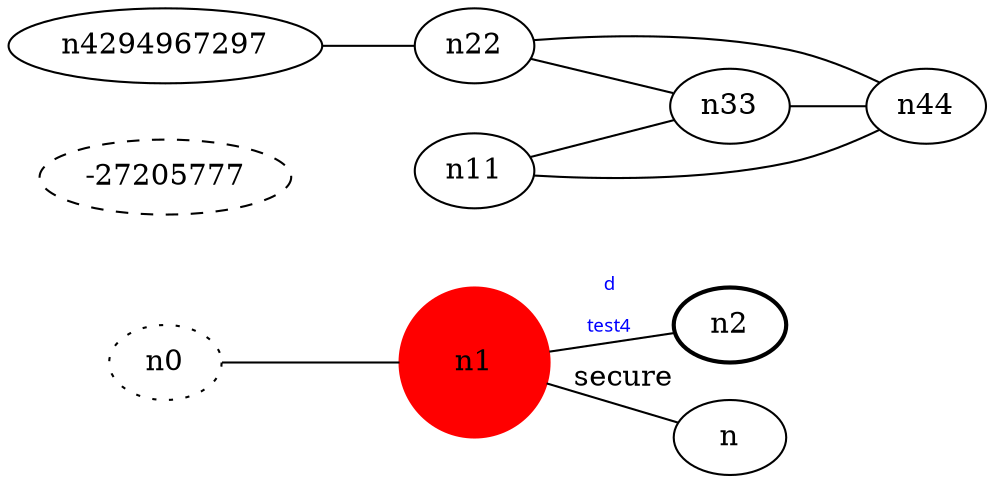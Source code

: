 graph test4 {
	rankdir=LR;
	fontcolor=blue; /* c0; c1;󠁍 c0 -- c1 */
	n0 [style=dotted, fillcolor="#123456"]; // c2; c3; c2 -- c3
	n1 [height=1, width=1, color=red, style=filled];
	n2 [style=bold, xlabel="secure"];
	n0 -- n1 -- n-27205777[style=dashed];
	n1 -- n2 [fontname="comic sans", label="d\n\l\G", fontcolor=blue, fontsize=9];
	n4294967297 -- n22;
	n11 -- n33;
	n11 -- n44;
	n22 -- n33;
	n22 -- n44;
	n33 -- n44;
}
